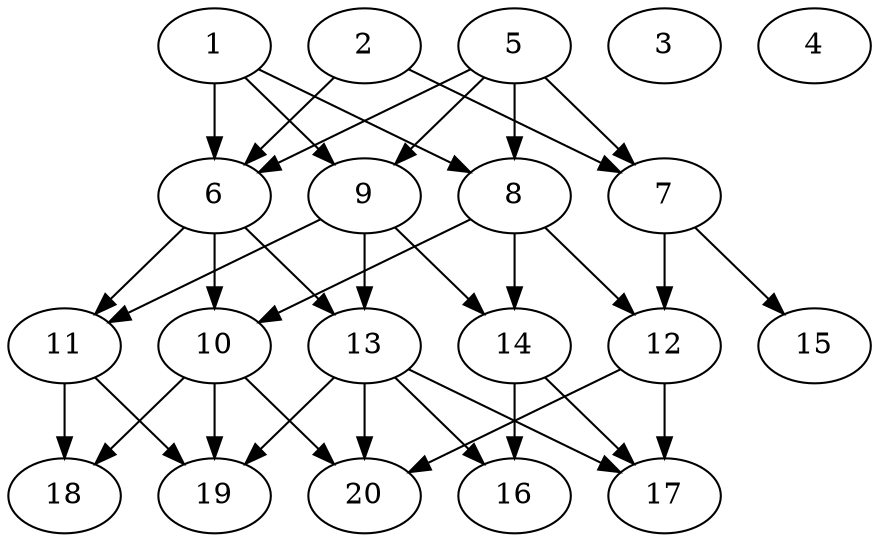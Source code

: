 // DAG automatically generated by daggen at Wed Jul 24 22:02:40 2019
// ./daggen --dot -n 20 --ccr 0.4 --fat 0.6 --regular 0.5 --density 0.5 --mindata 5242880 --maxdata 52428800 
digraph G {
  1 [size="58014720", alpha="0.05", expect_size="23205888"] 
  1 -> 6 [size ="23205888"]
  1 -> 8 [size ="23205888"]
  1 -> 9 [size ="23205888"]
  2 [size="17815040", alpha="0.03", expect_size="7126016"] 
  2 -> 6 [size ="7126016"]
  2 -> 7 [size ="7126016"]
  3 [size="98319360", alpha="0.09", expect_size="39327744"] 
  4 [size="130391040", alpha="0.19", expect_size="52156416"] 
  5 [size="46888960", alpha="0.19", expect_size="18755584"] 
  5 -> 6 [size ="18755584"]
  5 -> 7 [size ="18755584"]
  5 -> 8 [size ="18755584"]
  5 -> 9 [size ="18755584"]
  6 [size="100874240", alpha="0.13", expect_size="40349696"] 
  6 -> 10 [size ="40349696"]
  6 -> 11 [size ="40349696"]
  6 -> 13 [size ="40349696"]
  7 [size="100418560", alpha="0.11", expect_size="40167424"] 
  7 -> 12 [size ="40167424"]
  7 -> 15 [size ="40167424"]
  8 [size="54254080", alpha="0.19", expect_size="21701632"] 
  8 -> 10 [size ="21701632"]
  8 -> 12 [size ="21701632"]
  8 -> 14 [size ="21701632"]
  9 [size="24422400", alpha="0.09", expect_size="9768960"] 
  9 -> 11 [size ="9768960"]
  9 -> 13 [size ="9768960"]
  9 -> 14 [size ="9768960"]
  10 [size="75240960", alpha="0.20", expect_size="30096384"] 
  10 -> 18 [size ="30096384"]
  10 -> 19 [size ="30096384"]
  10 -> 20 [size ="30096384"]
  11 [size="45509120", alpha="0.06", expect_size="18203648"] 
  11 -> 18 [size ="18203648"]
  11 -> 19 [size ="18203648"]
  12 [size="74631680", alpha="0.06", expect_size="29852672"] 
  12 -> 17 [size ="29852672"]
  12 -> 20 [size ="29852672"]
  13 [size="91089920", alpha="0.06", expect_size="36435968"] 
  13 -> 16 [size ="36435968"]
  13 -> 17 [size ="36435968"]
  13 -> 19 [size ="36435968"]
  13 -> 20 [size ="36435968"]
  14 [size="24494080", alpha="0.07", expect_size="9797632"] 
  14 -> 16 [size ="9797632"]
  14 -> 17 [size ="9797632"]
  15 [size="16634880", alpha="0.17", expect_size="6653952"] 
  16 [size="129697280", alpha="0.11", expect_size="51878912"] 
  17 [size="86822400", alpha="0.08", expect_size="34728960"] 
  18 [size="31764480", alpha="0.08", expect_size="12705792"] 
  19 [size="26375680", alpha="0.20", expect_size="10550272"] 
  20 [size="80035840", alpha="0.15", expect_size="32014336"] 
}
